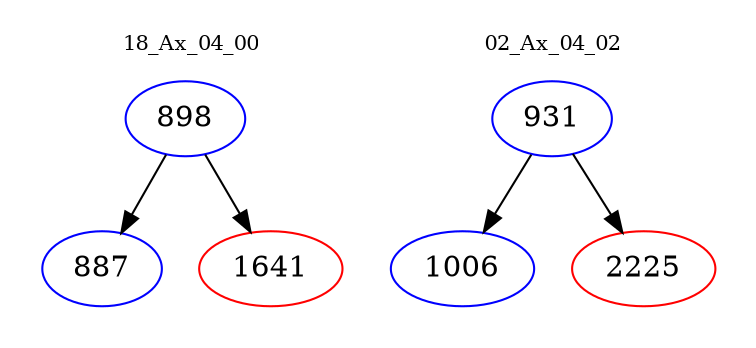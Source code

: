 digraph{
subgraph cluster_0 {
color = white
label = "18_Ax_04_00";
fontsize=10;
T0_898 [label="898", color="blue"]
T0_898 -> T0_887 [color="black"]
T0_887 [label="887", color="blue"]
T0_898 -> T0_1641 [color="black"]
T0_1641 [label="1641", color="red"]
}
subgraph cluster_1 {
color = white
label = "02_Ax_04_02";
fontsize=10;
T1_931 [label="931", color="blue"]
T1_931 -> T1_1006 [color="black"]
T1_1006 [label="1006", color="blue"]
T1_931 -> T1_2225 [color="black"]
T1_2225 [label="2225", color="red"]
}
}
